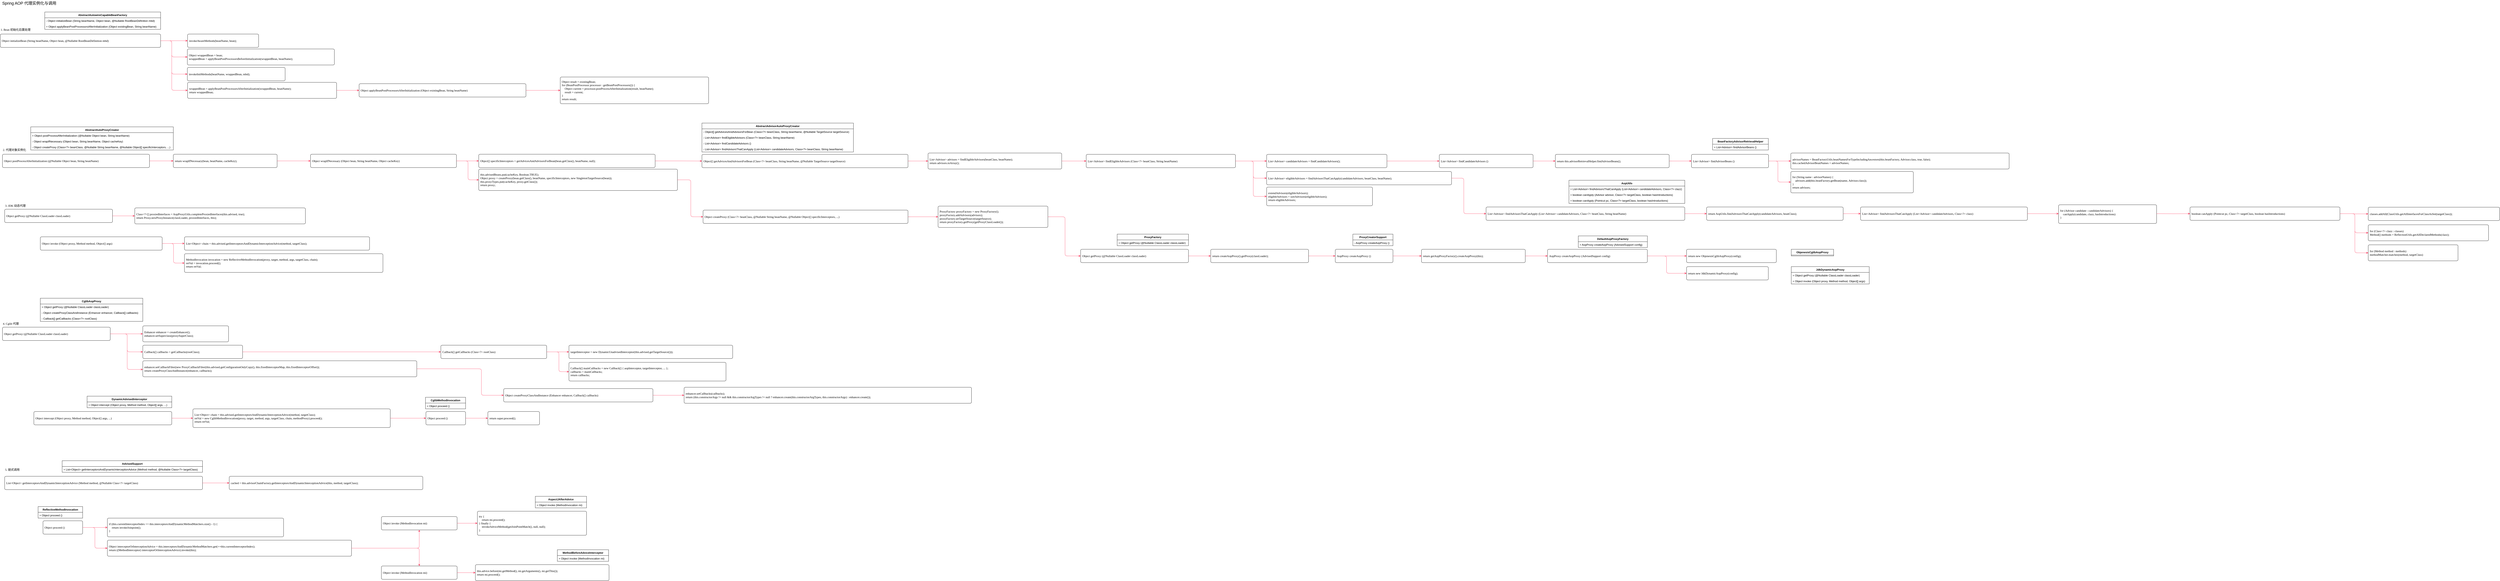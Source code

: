 <mxfile version="14.6.13" type="device"><diagram id="4R_2TqTnvbm_St2EFRoX" name="Page-1"><mxGraphModel dx="2031" dy="1176" grid="1" gridSize="10" guides="1" tooltips="1" connect="1" arrows="1" fold="1" page="1" pageScale="1" pageWidth="827" pageHeight="1169" math="0" shadow="0"><root><mxCell id="0"/><mxCell id="1" parent="0"/><mxCell id="KwzQP_N_vJXcT3ac31cM-1" value="AbstractAutowireCapableBeanFactory" style="swimlane;fontStyle=1;childLayout=stackLayout;horizontal=1;startSize=26;horizontalStack=0;resizeParent=1;resizeParentMax=0;resizeLast=0;collapsible=1;marginBottom=0;" parent="1" vertex="1"><mxGeometry x="260" y="94" width="520" height="78" as="geometry"/></mxCell><mxCell id="KwzQP_N_vJXcT3ac31cM-2" value="- Object initializeBean (String beanName, Object bean, @Nullable RootBeanDefinition mbd)" style="text;strokeColor=none;fillColor=none;align=left;verticalAlign=top;spacingLeft=4;spacingRight=4;overflow=hidden;rotatable=0;points=[[0,0.5],[1,0.5]];portConstraint=eastwest;" parent="KwzQP_N_vJXcT3ac31cM-1" vertex="1"><mxGeometry y="26" width="520" height="26" as="geometry"/></mxCell><mxCell id="KwzQP_N_vJXcT3ac31cM-3" value="+ Object applyBeanPostProcessorsAfterInitialization (Object existingBean, String beanName)" style="text;strokeColor=none;fillColor=none;align=left;verticalAlign=top;spacingLeft=4;spacingRight=4;overflow=hidden;rotatable=0;points=[[0,0.5],[1,0.5]];portConstraint=eastwest;" parent="KwzQP_N_vJXcT3ac31cM-1" vertex="1"><mxGeometry y="52" width="520" height="26" as="geometry"/></mxCell><mxCell id="KwzQP_N_vJXcT3ac31cM-4" value="AbstractAutoProxyCreator" style="swimlane;fontStyle=1;childLayout=stackLayout;horizontal=1;startSize=26;horizontalStack=0;resizeParent=1;resizeParentMax=0;resizeLast=0;collapsible=1;marginBottom=0;" parent="1" vertex="1"><mxGeometry x="197" y="610" width="640" height="104" as="geometry"/></mxCell><mxCell id="KwzQP_N_vJXcT3ac31cM-5" value="+ Object postProcessAfterInitialization (@Nullable Object bean, String beanName)" style="text;strokeColor=none;fillColor=none;align=left;verticalAlign=top;spacingLeft=4;spacingRight=4;overflow=hidden;rotatable=0;points=[[0,0.5],[1,0.5]];portConstraint=eastwest;" parent="KwzQP_N_vJXcT3ac31cM-4" vertex="1"><mxGeometry y="26" width="640" height="26" as="geometry"/></mxCell><mxCell id="KwzQP_N_vJXcT3ac31cM-6" value="- Object wrapIfNecessary (Object bean, String beanName, Object cacheKey)" style="text;strokeColor=none;fillColor=none;align=left;verticalAlign=top;spacingLeft=4;spacingRight=4;overflow=hidden;rotatable=0;points=[[0,0.5],[1,0.5]];portConstraint=eastwest;" parent="KwzQP_N_vJXcT3ac31cM-4" vertex="1"><mxGeometry y="52" width="640" height="26" as="geometry"/></mxCell><mxCell id="KwzQP_N_vJXcT3ac31cM-7" value="- Object createProxy (Class&lt;?&gt; beanClass, @Nullable String beanName, @Nullable Object[] specificInterceptors, ...)" style="text;strokeColor=none;fillColor=none;align=left;verticalAlign=top;spacingLeft=4;spacingRight=4;overflow=hidden;rotatable=0;points=[[0,0.5],[1,0.5]];portConstraint=eastwest;" parent="KwzQP_N_vJXcT3ac31cM-4" vertex="1"><mxGeometry y="78" width="640" height="26" as="geometry"/></mxCell><mxCell id="KwzQP_N_vJXcT3ac31cM-8" value="AbstractAdvisorAutoProxyCreator" style="swimlane;fontStyle=1;childLayout=stackLayout;horizontal=1;startSize=26;horizontalStack=0;resizeParent=1;resizeParentMax=0;resizeLast=0;collapsible=1;marginBottom=0;" parent="1" vertex="1"><mxGeometry x="3210" y="593" width="680" height="130" as="geometry"/></mxCell><mxCell id="KwzQP_N_vJXcT3ac31cM-9" value="- Object[] getAdvicesAndAdvisorsForBean (Class&lt;?&gt; beanClass, String beanName, @Nullable TargetSource targetSource)" style="text;strokeColor=none;fillColor=none;align=left;verticalAlign=top;spacingLeft=4;spacingRight=4;overflow=hidden;rotatable=0;points=[[0,0.5],[1,0.5]];portConstraint=eastwest;" parent="KwzQP_N_vJXcT3ac31cM-8" vertex="1"><mxGeometry y="26" width="680" height="26" as="geometry"/></mxCell><mxCell id="KwzQP_N_vJXcT3ac31cM-10" value="- List&lt;Advisor&gt; findEligibleAdvisors (Class&lt;?&gt; beanClass, String beanName)" style="text;strokeColor=none;fillColor=none;align=left;verticalAlign=top;spacingLeft=4;spacingRight=4;overflow=hidden;rotatable=0;points=[[0,0.5],[1,0.5]];portConstraint=eastwest;" parent="KwzQP_N_vJXcT3ac31cM-8" vertex="1"><mxGeometry y="52" width="680" height="26" as="geometry"/></mxCell><mxCell id="KwzQP_N_vJXcT3ac31cM-11" value="- List&lt;Advisor&gt; findCandidateAdvisors ()" style="text;strokeColor=none;fillColor=none;align=left;verticalAlign=top;spacingLeft=4;spacingRight=4;overflow=hidden;rotatable=0;points=[[0,0.5],[1,0.5]];portConstraint=eastwest;" parent="KwzQP_N_vJXcT3ac31cM-8" vertex="1"><mxGeometry y="78" width="680" height="26" as="geometry"/></mxCell><mxCell id="KwzQP_N_vJXcT3ac31cM-12" value="- List&lt;Advisor&gt; findAdvisorsThatCanApply (List&lt;Advisor&gt; candidateAdvisors, Class&lt;?&gt; beanClass, String beanName)" style="text;strokeColor=none;fillColor=none;align=left;verticalAlign=top;spacingLeft=4;spacingRight=4;overflow=hidden;rotatable=0;points=[[0,0.5],[1,0.5]];portConstraint=eastwest;" parent="KwzQP_N_vJXcT3ac31cM-8" vertex="1"><mxGeometry y="104" width="680" height="26" as="geometry"/></mxCell><mxCell id="KwzQP_N_vJXcT3ac31cM-13" value="BeanFactoryAdvisorRetrievalHelper" style="swimlane;fontStyle=1;childLayout=stackLayout;horizontal=1;startSize=26;horizontalStack=0;resizeParent=1;resizeParentMax=0;resizeLast=0;collapsible=1;marginBottom=0;" parent="1" vertex="1"><mxGeometry x="7747" y="662" width="250" height="52" as="geometry"/></mxCell><mxCell id="KwzQP_N_vJXcT3ac31cM-14" value="+ List&lt;Advisor&gt; findAdvisorBeans ()" style="text;strokeColor=none;fillColor=none;align=left;verticalAlign=top;spacingLeft=4;spacingRight=4;overflow=hidden;rotatable=0;points=[[0,0.5],[1,0.5]];portConstraint=eastwest;" parent="KwzQP_N_vJXcT3ac31cM-13" vertex="1"><mxGeometry y="26" width="250" height="26" as="geometry"/></mxCell><mxCell id="KwzQP_N_vJXcT3ac31cM-15" value="AopUtils" style="swimlane;fontStyle=1;childLayout=stackLayout;horizontal=1;startSize=26;horizontalStack=0;resizeParent=1;resizeParentMax=0;resizeLast=0;collapsible=1;marginBottom=0;" parent="1" vertex="1"><mxGeometry x="7102" y="850" width="520" height="104" as="geometry"/></mxCell><mxCell id="KwzQP_N_vJXcT3ac31cM-16" value="+ List&lt;Advisor&gt; findAdvisorsThatCanApply (List&lt;Advisor&gt; candidateAdvisors, Class&lt;?&gt; clazz)" style="text;strokeColor=none;fillColor=none;align=left;verticalAlign=top;spacingLeft=4;spacingRight=4;overflow=hidden;rotatable=0;points=[[0,0.5],[1,0.5]];portConstraint=eastwest;" parent="KwzQP_N_vJXcT3ac31cM-15" vertex="1"><mxGeometry y="26" width="520" height="26" as="geometry"/></mxCell><mxCell id="KwzQP_N_vJXcT3ac31cM-17" value="+ boolean canApply (Advisor advisor, Class&lt;?&gt; targetClass, boolean hasIntroductions)" style="text;strokeColor=none;fillColor=none;align=left;verticalAlign=top;spacingLeft=4;spacingRight=4;overflow=hidden;rotatable=0;points=[[0,0.5],[1,0.5]];portConstraint=eastwest;" parent="KwzQP_N_vJXcT3ac31cM-15" vertex="1"><mxGeometry y="52" width="520" height="26" as="geometry"/></mxCell><mxCell id="KwzQP_N_vJXcT3ac31cM-18" value="+ boolean canApply (Pointcut pc, Class&lt;?&gt; targetClass, boolean hasIntroductions)" style="text;strokeColor=none;fillColor=none;align=left;verticalAlign=top;spacingLeft=4;spacingRight=4;overflow=hidden;rotatable=0;points=[[0,0.5],[1,0.5]];portConstraint=eastwest;" parent="KwzQP_N_vJXcT3ac31cM-15" vertex="1"><mxGeometry y="78" width="520" height="26" as="geometry"/></mxCell><mxCell id="KwzQP_N_vJXcT3ac31cM-19" value="ProxyFactory" style="swimlane;fontStyle=1;childLayout=stackLayout;horizontal=1;startSize=26;horizontalStack=0;resizeParent=1;resizeParentMax=0;resizeLast=0;collapsible=1;marginBottom=0;" parent="1" vertex="1"><mxGeometry x="5074" y="1092" width="320" height="52" as="geometry"/></mxCell><mxCell id="KwzQP_N_vJXcT3ac31cM-20" value="+ Object getProxy (@Nullable ClassLoader classLoader)" style="text;strokeColor=none;fillColor=none;align=left;verticalAlign=top;spacingLeft=4;spacingRight=4;overflow=hidden;rotatable=0;points=[[0,0.5],[1,0.5]];portConstraint=eastwest;" parent="KwzQP_N_vJXcT3ac31cM-19" vertex="1"><mxGeometry y="26" width="320" height="26" as="geometry"/></mxCell><mxCell id="KwzQP_N_vJXcT3ac31cM-21" value="ProxyCreatorSupport" style="swimlane;fontStyle=1;childLayout=stackLayout;horizontal=1;startSize=26;horizontalStack=0;resizeParent=1;resizeParentMax=0;resizeLast=0;collapsible=1;marginBottom=0;" parent="1" vertex="1"><mxGeometry x="6132" y="1092" width="180" height="52" as="geometry"/></mxCell><mxCell id="KwzQP_N_vJXcT3ac31cM-22" value="- AopProxy createAopProxy ()" style="text;strokeColor=none;fillColor=none;align=left;verticalAlign=top;spacingLeft=4;spacingRight=4;overflow=hidden;rotatable=0;points=[[0,0.5],[1,0.5]];portConstraint=eastwest;" parent="KwzQP_N_vJXcT3ac31cM-21" vertex="1"><mxGeometry y="26" width="180" height="26" as="geometry"/></mxCell><mxCell id="KwzQP_N_vJXcT3ac31cM-23" value="DefaultAopProxyFactory" style="swimlane;fontStyle=1;childLayout=stackLayout;horizontal=1;startSize=26;horizontalStack=0;resizeParent=1;resizeParentMax=0;resizeLast=0;collapsible=1;marginBottom=0;" parent="1" vertex="1"><mxGeometry x="7144" y="1100" width="310" height="52" as="geometry"/></mxCell><mxCell id="KwzQP_N_vJXcT3ac31cM-24" value="+ AopProxy createAopProxy (AdvisedSupport config)" style="text;strokeColor=none;fillColor=none;align=left;verticalAlign=top;spacingLeft=4;spacingRight=4;overflow=hidden;rotatable=0;points=[[0,0.5],[1,0.5]];portConstraint=eastwest;" parent="KwzQP_N_vJXcT3ac31cM-23" vertex="1"><mxGeometry y="26" width="310" height="26" as="geometry"/></mxCell><mxCell id="KwzQP_N_vJXcT3ac31cM-25" value="JdkDynamicAopProxy" style="swimlane;fontStyle=1;childLayout=stackLayout;horizontal=1;startSize=26;horizontalStack=0;resizeParent=1;resizeParentMax=0;resizeLast=0;collapsible=1;marginBottom=0;" parent="1" vertex="1"><mxGeometry x="8100" y="1238" width="350" height="78" as="geometry"/></mxCell><mxCell id="KwzQP_N_vJXcT3ac31cM-26" value="+ Object getProxy (@Nullable ClassLoader classLoader)" style="text;strokeColor=none;fillColor=none;align=left;verticalAlign=top;spacingLeft=4;spacingRight=4;overflow=hidden;rotatable=0;points=[[0,0.5],[1,0.5]];portConstraint=eastwest;" parent="KwzQP_N_vJXcT3ac31cM-25" vertex="1"><mxGeometry y="26" width="350" height="26" as="geometry"/></mxCell><mxCell id="KwzQP_N_vJXcT3ac31cM-27" value="+ Object invoke (Object proxy, Method method, Object[] args)" style="text;strokeColor=none;fillColor=none;align=left;verticalAlign=top;spacingLeft=4;spacingRight=4;overflow=hidden;rotatable=0;points=[[0,0.5],[1,0.5]];portConstraint=eastwest;" parent="KwzQP_N_vJXcT3ac31cM-25" vertex="1"><mxGeometry y="52" width="350" height="26" as="geometry"/></mxCell><mxCell id="KwzQP_N_vJXcT3ac31cM-28" value="ObjenesisCglibAopProxy" style="swimlane;fontStyle=1;childLayout=stackLayout;horizontal=1;startSize=26;horizontalStack=0;resizeParent=1;resizeParentMax=0;resizeLast=0;collapsible=1;marginBottom=0;" parent="1" vertex="1"><mxGeometry x="8100" y="1160" width="190" height="30" as="geometry"/></mxCell><mxCell id="KwzQP_N_vJXcT3ac31cM-29" value="CglibAopProxy" style="swimlane;fontStyle=1;childLayout=stackLayout;horizontal=1;startSize=26;horizontalStack=0;resizeParent=1;resizeParentMax=0;resizeLast=0;collapsible=1;marginBottom=0;" parent="1" vertex="1"><mxGeometry x="240" y="1380" width="460" height="104" as="geometry"/></mxCell><mxCell id="KwzQP_N_vJXcT3ac31cM-30" value="+ Object getProxy (@Nullable ClassLoader classLoader)" style="text;strokeColor=none;fillColor=none;align=left;verticalAlign=top;spacingLeft=4;spacingRight=4;overflow=hidden;rotatable=0;points=[[0,0.5],[1,0.5]];portConstraint=eastwest;" parent="KwzQP_N_vJXcT3ac31cM-29" vertex="1"><mxGeometry y="26" width="460" height="26" as="geometry"/></mxCell><mxCell id="KwzQP_N_vJXcT3ac31cM-31" value="- Object createProxyClassAndInstance (Enhancer enhancer, Callback[] callbacks)" style="text;strokeColor=none;fillColor=none;align=left;verticalAlign=top;spacingLeft=4;spacingRight=4;overflow=hidden;rotatable=0;points=[[0,0.5],[1,0.5]];portConstraint=eastwest;" parent="KwzQP_N_vJXcT3ac31cM-29" vertex="1"><mxGeometry y="52" width="460" height="26" as="geometry"/></mxCell><mxCell id="KwzQP_N_vJXcT3ac31cM-32" value="- Callback[] getCallbacks (Class&lt;?&gt; rootClass)" style="text;strokeColor=none;fillColor=none;align=left;verticalAlign=top;spacingLeft=4;spacingRight=4;overflow=hidden;rotatable=0;points=[[0,0.5],[1,0.5]];portConstraint=eastwest;" parent="KwzQP_N_vJXcT3ac31cM-29" vertex="1"><mxGeometry y="78" width="460" height="26" as="geometry"/></mxCell><mxCell id="KwzQP_N_vJXcT3ac31cM-33" value="DynamicAdvisedInterceptor" style="swimlane;fontStyle=1;childLayout=stackLayout;horizontal=1;startSize=26;horizontalStack=0;resizeParent=1;resizeParentMax=0;resizeLast=0;collapsible=1;marginBottom=0;" parent="1" vertex="1"><mxGeometry x="450" y="1820" width="380" height="52" as="geometry"/></mxCell><mxCell id="KwzQP_N_vJXcT3ac31cM-34" value="+ Object intercept (Object proxy, Method method, Object[] args, ...)" style="text;strokeColor=none;fillColor=none;align=left;verticalAlign=top;spacingLeft=4;spacingRight=4;overflow=hidden;rotatable=0;points=[[0,0.5],[1,0.5]];portConstraint=eastwest;" parent="KwzQP_N_vJXcT3ac31cM-33" vertex="1"><mxGeometry y="26" width="380" height="26" as="geometry"/></mxCell><mxCell id="KwzQP_N_vJXcT3ac31cM-35" value="CglibMethodInvocation" style="swimlane;fontStyle=1;childLayout=stackLayout;horizontal=1;startSize=26;horizontalStack=0;resizeParent=1;resizeParentMax=0;resizeLast=0;collapsible=1;marginBottom=0;" parent="1" vertex="1"><mxGeometry x="1969" y="1825" width="180" height="52" as="geometry"/></mxCell><mxCell id="KwzQP_N_vJXcT3ac31cM-36" value="+ Object proceed ()" style="text;strokeColor=none;fillColor=none;align=left;verticalAlign=top;spacingLeft=4;spacingRight=4;overflow=hidden;rotatable=0;points=[[0,0.5],[1,0.5]];portConstraint=eastwest;" parent="KwzQP_N_vJXcT3ac31cM-35" vertex="1"><mxGeometry y="26" width="180" height="26" as="geometry"/></mxCell><mxCell id="KwzQP_N_vJXcT3ac31cM-37" value="AdvisedSupport" style="swimlane;fontStyle=1;childLayout=stackLayout;horizontal=1;startSize=26;horizontalStack=0;resizeParent=1;resizeParentMax=0;resizeLast=0;collapsible=1;marginBottom=0;" parent="1" vertex="1"><mxGeometry x="338" y="2110" width="630" height="52" as="geometry"/></mxCell><mxCell id="KwzQP_N_vJXcT3ac31cM-38" value="+ List&lt;Object&gt; getInterceptorsAndDynamicInterceptionAdvice (Method method, @Nullable Class&lt;?&gt; targetClass)" style="text;strokeColor=none;fillColor=none;align=left;verticalAlign=top;spacingLeft=4;spacingRight=4;overflow=hidden;rotatable=0;points=[[0,0.5],[1,0.5]];portConstraint=eastwest;" parent="KwzQP_N_vJXcT3ac31cM-37" vertex="1"><mxGeometry y="26" width="630" height="26" as="geometry"/></mxCell><mxCell id="KwzQP_N_vJXcT3ac31cM-39" value="ReflectiveMethodInvocation" style="swimlane;fontStyle=1;childLayout=stackLayout;horizontal=1;startSize=26;horizontalStack=0;resizeParent=1;resizeParentMax=0;resizeLast=0;collapsible=1;marginBottom=0;" parent="1" vertex="1"><mxGeometry x="230" y="2316" width="200" height="52" as="geometry"/></mxCell><mxCell id="KwzQP_N_vJXcT3ac31cM-40" value="+ Object proceed ()" style="text;strokeColor=none;fillColor=none;align=left;verticalAlign=top;spacingLeft=4;spacingRight=4;overflow=hidden;rotatable=0;points=[[0,0.5],[1,0.5]];portConstraint=eastwest;" parent="KwzQP_N_vJXcT3ac31cM-39" vertex="1"><mxGeometry y="26" width="200" height="26" as="geometry"/></mxCell><mxCell id="KwzQP_N_vJXcT3ac31cM-41" value="AspectJAfterAdvice" style="swimlane;fontStyle=1;childLayout=stackLayout;horizontal=1;startSize=26;horizontalStack=0;resizeParent=1;resizeParentMax=0;resizeLast=0;collapsible=1;marginBottom=0;" parent="1" vertex="1"><mxGeometry x="2462" y="2270" width="230" height="52" as="geometry"/></mxCell><mxCell id="KwzQP_N_vJXcT3ac31cM-42" value="+ Object invoke (MethodInvocation mi)" style="text;strokeColor=none;fillColor=none;align=left;verticalAlign=top;spacingLeft=4;spacingRight=4;overflow=hidden;rotatable=0;points=[[0,0.5],[1,0.5]];portConstraint=eastwest;" parent="KwzQP_N_vJXcT3ac31cM-41" vertex="1"><mxGeometry y="26" width="230" height="26" as="geometry"/></mxCell><mxCell id="KwzQP_N_vJXcT3ac31cM-43" value="MethodBeforeAdviceInterceptor" style="swimlane;fontStyle=1;childLayout=stackLayout;horizontal=1;startSize=26;horizontalStack=0;resizeParent=1;resizeParentMax=0;resizeLast=0;collapsible=1;marginBottom=0;" parent="1" vertex="1"><mxGeometry x="2561" y="2510" width="230" height="52" as="geometry"/></mxCell><mxCell id="KwzQP_N_vJXcT3ac31cM-44" value="+ Object invoke (MethodInvocation mi)" style="text;strokeColor=none;fillColor=none;align=left;verticalAlign=top;spacingLeft=4;spacingRight=4;overflow=hidden;rotatable=0;points=[[0,0.5],[1,0.5]];portConstraint=eastwest;" parent="KwzQP_N_vJXcT3ac31cM-43" vertex="1"><mxGeometry y="26" width="230" height="26" as="geometry"/></mxCell><mxCell id="KwzQP_N_vJXcT3ac31cM-45" value="1. Bean 初始化后置处理" style="text;html=1;align=left;verticalAlign=middle;resizable=0;points=[];autosize=1;fontSize=13;fontFamily=source code pro;" parent="1" vertex="1"><mxGeometry x="60" y="163" width="170" height="20" as="geometry"/></mxCell><mxCell id="KwzQP_N_vJXcT3ac31cM-46" value="Object initializeBean (String beanName, Object bean, @Nullable RootBeanDefinition mbd)" style="rounded=1;whiteSpace=wrap;html=1;fontFamily=source code pro;fontSize=13;align=left;spacingLeft=5;arcSize=12;absoluteArcSize=1;" parent="1" vertex="1"><mxGeometry x="60" y="193" width="720" height="60" as="geometry"/></mxCell><mxCell id="KwzQP_N_vJXcT3ac31cM-47" value="invokeAwareMethods(beanName, bean);" style="rounded=1;whiteSpace=wrap;html=1;fontFamily=source code pro;fontSize=13;align=left;spacingLeft=5;arcSize=12;absoluteArcSize=1;" parent="1" vertex="1"><mxGeometry x="901" y="193" width="319" height="60" as="geometry"/></mxCell><mxCell id="KwzQP_N_vJXcT3ac31cM-48" value="Object wrappedBean = bean;&#10;wrappedBean = applyBeanPostProcessorsBeforeInitialization(wrappedBean, beanName);" style="rounded=1;whiteSpace=wrap;html=1;fontFamily=source code pro;fontSize=13;align=left;spacingLeft=5;arcSize=12;absoluteArcSize=1;" parent="1" vertex="1"><mxGeometry x="900" y="260" width="660" height="72" as="geometry"/></mxCell><mxCell id="KwzQP_N_vJXcT3ac31cM-49" value="invokeInitMethods(beanName, wrappedBean, mbd);" style="rounded=1;whiteSpace=wrap;html=1;fontFamily=source code pro;fontSize=13;align=left;spacingLeft=5;arcSize=12;absoluteArcSize=1;" parent="1" vertex="1"><mxGeometry x="900" y="343" width="439" height="60" as="geometry"/></mxCell><mxCell id="KwzQP_N_vJXcT3ac31cM-50" value="wrappedBean = applyBeanPostProcessorsAfterInitialization(wrappedBean, beanName);&#10;return wrappedBean;" style="rounded=1;whiteSpace=wrap;html=1;fontFamily=source code pro;fontSize=13;align=left;spacingLeft=5;arcSize=12;absoluteArcSize=1;" parent="1" vertex="1"><mxGeometry x="901" y="410" width="669" height="72" as="geometry"/></mxCell><mxCell id="KwzQP_N_vJXcT3ac31cM-51" value="Object applyBeanPostProcessorsAfterInitialization (Object existingBean, String beanName)" style="rounded=1;whiteSpace=wrap;html=1;fontFamily=source code pro;fontSize=13;align=left;spacingLeft=5;arcSize=12;absoluteArcSize=1;" parent="1" vertex="1"><mxGeometry x="1671" y="416" width="749" height="60" as="geometry"/></mxCell><mxCell id="KwzQP_N_vJXcT3ac31cM-52" value="Object result = existingBean;&#10;for (BeanPostProcessor processor : getBeanPostProcessors()) {&#10;&amp;nbsp; &amp;nbsp; Object current = processor.postProcessAfterInitialization(result, beanName);&#10;&amp;nbsp; &amp;nbsp; result = current;&#10;}&#10;return result;" style="rounded=1;whiteSpace=wrap;html=1;fontFamily=source code pro;fontSize=13;align=left;spacingLeft=5;arcSize=12;absoluteArcSize=1;" parent="1" vertex="1"><mxGeometry x="2574" y="386" width="666" height="120" as="geometry"/></mxCell><mxCell id="KwzQP_N_vJXcT3ac31cM-53" value="" style="edgeStyle=orthogonalEdgeStyle;rounded=1;orthogonalLoop=1;jettySize=auto;html=1;strokeColor=#FE4365;fontFamily=source code pro;fontSize=13;exitX=1;exitY=0.5;exitDx=0;exitDy=0;" parent="1" source="KwzQP_N_vJXcT3ac31cM-46" target="KwzQP_N_vJXcT3ac31cM-47" edge="1"><mxGeometry x="60" y="163" as="geometry"/></mxCell><mxCell id="KwzQP_N_vJXcT3ac31cM-54" value="" style="edgeStyle=orthogonalEdgeStyle;rounded=1;orthogonalLoop=1;jettySize=auto;html=1;strokeColor=#FE4365;fontFamily=source code pro;fontSize=13;exitX=1;exitY=0.5;exitDx=0;exitDy=0;" parent="1" source="KwzQP_N_vJXcT3ac31cM-46" target="KwzQP_N_vJXcT3ac31cM-48" edge="1"><mxGeometry x="60" y="163" as="geometry"><Array as="points"><mxPoint x="830" y="223"/><mxPoint x="830" y="296"/></Array></mxGeometry></mxCell><mxCell id="KwzQP_N_vJXcT3ac31cM-55" value="" style="edgeStyle=orthogonalEdgeStyle;rounded=1;orthogonalLoop=1;jettySize=auto;html=1;strokeColor=#FE4365;fontFamily=source code pro;fontSize=13;exitX=1;exitY=0.5;exitDx=0;exitDy=0;" parent="1" source="KwzQP_N_vJXcT3ac31cM-46" target="KwzQP_N_vJXcT3ac31cM-49" edge="1"><mxGeometry x="60" y="163" as="geometry"><Array as="points"><mxPoint x="830" y="223"/><mxPoint x="830" y="373"/></Array></mxGeometry></mxCell><mxCell id="KwzQP_N_vJXcT3ac31cM-56" value="" style="edgeStyle=orthogonalEdgeStyle;rounded=1;orthogonalLoop=1;jettySize=auto;html=1;strokeColor=#FE4365;fontFamily=source code pro;fontSize=13;exitX=1;exitY=0.5;exitDx=0;exitDy=0;" parent="1" source="KwzQP_N_vJXcT3ac31cM-46" target="KwzQP_N_vJXcT3ac31cM-50" edge="1"><mxGeometry x="60" y="163" as="geometry"><Array as="points"><mxPoint x="830" y="223"/><mxPoint x="830" y="446"/></Array></mxGeometry></mxCell><mxCell id="KwzQP_N_vJXcT3ac31cM-57" value="" style="edgeStyle=orthogonalEdgeStyle;rounded=1;orthogonalLoop=1;jettySize=auto;html=1;strokeColor=#FE4365;fontFamily=source code pro;fontSize=13;exitX=1;exitY=0.5;exitDx=0;exitDy=0;" parent="1" source="KwzQP_N_vJXcT3ac31cM-50" target="KwzQP_N_vJXcT3ac31cM-51" edge="1"><mxGeometry x="60" y="163" as="geometry"/></mxCell><mxCell id="KwzQP_N_vJXcT3ac31cM-58" value="" style="edgeStyle=orthogonalEdgeStyle;rounded=1;orthogonalLoop=1;jettySize=auto;html=1;strokeColor=#FE4365;fontFamily=source code pro;fontSize=13;exitX=1;exitY=0.5;exitDx=0;exitDy=0;" parent="1" source="KwzQP_N_vJXcT3ac31cM-51" target="KwzQP_N_vJXcT3ac31cM-52" edge="1"><mxGeometry x="-1906" y="56" as="geometry"/></mxCell><mxCell id="KwzQP_N_vJXcT3ac31cM-59" value="2. 代理对象实例化" style="text;html=1;align=left;verticalAlign=middle;resizable=0;points=[];autosize=1;fontSize=13;fontFamily=source code pro;" parent="1" vertex="1"><mxGeometry x="70" y="703" width="130" height="20" as="geometry"/></mxCell><mxCell id="KwzQP_N_vJXcT3ac31cM-60" value="Object postProcessAfterInitialization (@Nullable Object bean, String beanName)" style="rounded=1;whiteSpace=wrap;html=1;fontFamily=source code pro;fontSize=13;align=left;spacingLeft=5;arcSize=12;absoluteArcSize=1;" parent="1" vertex="1"><mxGeometry x="70" y="733" width="660" height="60" as="geometry"/></mxCell><mxCell id="KwzQP_N_vJXcT3ac31cM-61" value="return wrapIfNecessary(bean, beanName, cacheKey);" style="rounded=1;whiteSpace=wrap;html=1;fontFamily=source code pro;fontSize=13;align=left;spacingLeft=5;arcSize=12;absoluteArcSize=1;" parent="1" vertex="1"><mxGeometry x="837" y="733" width="466" height="60" as="geometry"/></mxCell><mxCell id="KwzQP_N_vJXcT3ac31cM-62" value="Object wrapIfNecessary (Object bean, String beanName, Object cacheKey)" style="rounded=1;whiteSpace=wrap;html=1;fontFamily=source code pro;fontSize=13;align=left;spacingLeft=5;arcSize=12;absoluteArcSize=1;" parent="1" vertex="1"><mxGeometry x="1453" y="733" width="655" height="60" as="geometry"/></mxCell><mxCell id="KwzQP_N_vJXcT3ac31cM-63" value="Object[] specificInterceptors = getAdvicesAndAdvisorsForBean(bean.getClass(), beanName, null);" style="rounded=1;whiteSpace=wrap;html=1;fontFamily=source code pro;fontSize=13;align=left;spacingLeft=5;arcSize=12;absoluteArcSize=1;" parent="1" vertex="1"><mxGeometry x="2208" y="733" width="792" height="60" as="geometry"/></mxCell><mxCell id="KwzQP_N_vJXcT3ac31cM-64" value="this.advisedBeans.put(cacheKey, Boolean.TRUE);&#10;Object proxy = createProxy(bean.getClass(), beanName, specificInterceptors, new SingletonTargetSource(bean));&#10;this.proxyTypes.put(cacheKey, proxy.getClass());&#10;return proxy;" style="rounded=1;whiteSpace=wrap;html=1;fontFamily=source code pro;fontSize=13;align=left;spacingLeft=5;arcSize=12;absoluteArcSize=1;" parent="1" vertex="1"><mxGeometry x="2208" y="800" width="892" height="96" as="geometry"/></mxCell><mxCell id="KwzQP_N_vJXcT3ac31cM-65" value="Object[] getAdvicesAndAdvisorsForBean (Class&amp;lt;?&amp;gt; beanClass, String beanName, @Nullable TargetSource targetSource)" style="rounded=1;whiteSpace=wrap;html=1;fontFamily=source code pro;fontSize=13;align=left;spacingLeft=5;arcSize=12;absoluteArcSize=1;" parent="1" vertex="1"><mxGeometry x="3210" y="733.5" width="925" height="60" as="geometry"/></mxCell><mxCell id="KwzQP_N_vJXcT3ac31cM-66" value="List&amp;lt;Advisor&amp;gt; advisors = findEligibleAdvisors(beanClass, beanName);&#10;return advisors.toArray();" style="rounded=1;whiteSpace=wrap;html=1;fontFamily=source code pro;fontSize=13;align=left;spacingLeft=5;arcSize=12;absoluteArcSize=1;" parent="1" vertex="1"><mxGeometry x="4225" y="727.5" width="600" height="72" as="geometry"/></mxCell><mxCell id="KwzQP_N_vJXcT3ac31cM-67" value="List&amp;lt;Advisor&amp;gt; findEligibleAdvisors (Class&amp;lt;?&amp;gt; beanClass, String beanName)" style="rounded=1;whiteSpace=wrap;html=1;fontFamily=source code pro;fontSize=13;align=left;spacingLeft=5;arcSize=12;absoluteArcSize=1;" parent="1" vertex="1"><mxGeometry x="4935" y="733.5" width="670" height="60" as="geometry"/></mxCell><mxCell id="KwzQP_N_vJXcT3ac31cM-68" value="List&amp;lt;Advisor&amp;gt; candidateAdvisors = findCandidateAdvisors();" style="rounded=1;whiteSpace=wrap;html=1;fontFamily=source code pro;fontSize=13;align=left;spacingLeft=5;arcSize=12;absoluteArcSize=1;" parent="1" vertex="1"><mxGeometry x="5745" y="733.5" width="540" height="60" as="geometry"/></mxCell><mxCell id="KwzQP_N_vJXcT3ac31cM-69" value="List&amp;lt;Advisor&amp;gt; eligibleAdvisors = findAdvisorsThatCanApply(candidateAdvisors, beanClass, beanName);" style="rounded=1;whiteSpace=wrap;html=1;fontFamily=source code pro;fontSize=13;align=left;spacingLeft=5;arcSize=12;absoluteArcSize=1;" parent="1" vertex="1"><mxGeometry x="5745" y="810.5" width="830" height="60" as="geometry"/></mxCell><mxCell id="KwzQP_N_vJXcT3ac31cM-70" value="extendAdvisors(eligibleAdvisors);&#10;eligibleAdvisors = sortAdvisors(eligibleAdvisors);&#10;return eligibleAdvisors;" style="rounded=1;whiteSpace=wrap;html=1;fontFamily=source code pro;fontSize=13;align=left;spacingLeft=5;arcSize=12;absoluteArcSize=1;" parent="1" vertex="1"><mxGeometry x="5745" y="880.5" width="475" height="84" as="geometry"/></mxCell><mxCell id="KwzQP_N_vJXcT3ac31cM-71" value="List&amp;lt;Advisor&amp;gt; findCandidateAdvisors ()" style="rounded=1;whiteSpace=wrap;html=1;fontFamily=source code pro;fontSize=13;align=left;spacingLeft=5;arcSize=12;absoluteArcSize=1;" parent="1" vertex="1"><mxGeometry x="6520" y="733.5" width="421" height="60" as="geometry"/></mxCell><mxCell id="KwzQP_N_vJXcT3ac31cM-72" value="return this.advisorRetrievalHelper.findAdvisorBeans();" style="rounded=1;whiteSpace=wrap;html=1;fontFamily=source code pro;fontSize=13;align=left;spacingLeft=5;arcSize=12;absoluteArcSize=1;" parent="1" vertex="1"><mxGeometry x="7041" y="733.5" width="511" height="60" as="geometry"/></mxCell><mxCell id="KwzQP_N_vJXcT3ac31cM-73" value="List&amp;lt;Advisor&amp;gt; findAdvisorBeans ()" style="rounded=1;whiteSpace=wrap;html=1;fontFamily=source code pro;fontSize=13;align=left;spacingLeft=5;arcSize=12;absoluteArcSize=1;" parent="1" vertex="1"><mxGeometry x="7652" y="733.5" width="346" height="60" as="geometry"/></mxCell><mxCell id="KwzQP_N_vJXcT3ac31cM-74" value="advisorNames = BeanFactoryUtils.beanNamesForTypeIncludingAncestors(this.beanFactory, Advisor.class, true, false);&#10;this.cachedAdvisorBeanNames = advisorNames;" style="rounded=1;whiteSpace=wrap;html=1;fontFamily=source code pro;fontSize=13;align=left;spacingLeft=5;arcSize=12;absoluteArcSize=1;" parent="1" vertex="1"><mxGeometry x="8098" y="727.5" width="980" height="72" as="geometry"/></mxCell><mxCell id="KwzQP_N_vJXcT3ac31cM-75" value="for (String name : advisorNames) {&#10;&amp;nbsp; &amp;nbsp; advisors.add(this.beanFactory.getBean(name, Advisor.class));&#10;}&#10;return advisors;" style="rounded=1;whiteSpace=wrap;html=1;fontFamily=source code pro;fontSize=13;align=left;spacingLeft=5;arcSize=12;absoluteArcSize=1;" parent="1" vertex="1"><mxGeometry x="8098" y="810.5" width="550" height="96" as="geometry"/></mxCell><mxCell id="KwzQP_N_vJXcT3ac31cM-76" value="List&amp;lt;Advisor&amp;gt; findAdvisorsThatCanApply (List&amp;lt;Advisor&amp;gt; candidateAdvisors, Class&amp;lt;?&amp;gt; beanClass, String beanName)" style="rounded=1;whiteSpace=wrap;html=1;fontFamily=source code pro;fontSize=13;align=left;spacingLeft=5;arcSize=12;absoluteArcSize=1;" parent="1" vertex="1"><mxGeometry x="6730" y="970" width="892" height="60" as="geometry"/></mxCell><mxCell id="KwzQP_N_vJXcT3ac31cM-77" value="return AopUtils.findAdvisorsThatCanApply(candidateAdvisors, beanClass);" style="rounded=1;whiteSpace=wrap;html=1;fontFamily=source code pro;fontSize=13;align=left;spacingLeft=5;arcSize=12;absoluteArcSize=1;" parent="1" vertex="1"><mxGeometry x="7720" y="970" width="613" height="60" as="geometry"/></mxCell><mxCell id="KwzQP_N_vJXcT3ac31cM-78" value="List&amp;lt;Advisor&amp;gt; findAdvisorsThatCanApply (List&amp;lt;Advisor&amp;gt; candidateAdvisors, Class&amp;lt;?&amp;gt; clazz)" style="rounded=1;whiteSpace=wrap;html=1;fontFamily=source code pro;fontSize=13;align=left;spacingLeft=5;arcSize=12;absoluteArcSize=1;" parent="1" vertex="1"><mxGeometry x="8411" y="970" width="749" height="60" as="geometry"/></mxCell><mxCell id="KwzQP_N_vJXcT3ac31cM-79" value="for (Advisor candidate : candidateAdvisors) {&#10;&amp;nbsp; &amp;nbsp; canApply(candidate, clazz, hasIntroductions)&#10;}" style="rounded=1;whiteSpace=wrap;html=1;fontFamily=source code pro;fontSize=13;align=left;spacingLeft=5;arcSize=12;absoluteArcSize=1;" parent="1" vertex="1"><mxGeometry x="9300" y="960" width="440" height="84" as="geometry"/></mxCell><mxCell id="KwzQP_N_vJXcT3ac31cM-80" value="boolean canApply (Pointcut pc, Class&amp;lt;?&amp;gt; targetClass, boolean hasIntroductions)" style="rounded=1;whiteSpace=wrap;html=1;fontFamily=source code pro;fontSize=13;align=left;spacingLeft=5;arcSize=12;absoluteArcSize=1;" parent="1" vertex="1"><mxGeometry x="9890" y="970" width="673" height="60" as="geometry"/></mxCell><mxCell id="KwzQP_N_vJXcT3ac31cM-81" value="classes.addAll(ClassUtils.getAllInterfacesForClassAsSet(targetClass));" style="rounded=1;whiteSpace=wrap;html=1;fontFamily=source code pro;fontSize=13;align=left;spacingLeft=5;arcSize=12;absoluteArcSize=1;" parent="1" vertex="1"><mxGeometry x="10690" y="971" width="590" height="60" as="geometry"/></mxCell><mxCell id="KwzQP_N_vJXcT3ac31cM-82" value="for (Class&amp;lt;?&amp;gt; clazz : classes)&#10;Method[] methods = ReflectionUtils.getAllDeclaredMethods(clazz);" style="rounded=1;whiteSpace=wrap;html=1;fontFamily=source code pro;fontSize=13;align=left;spacingLeft=5;arcSize=12;absoluteArcSize=1;" parent="1" vertex="1"><mxGeometry x="10690" y="1050" width="540" height="72" as="geometry"/></mxCell><mxCell id="KwzQP_N_vJXcT3ac31cM-83" value="for (Method method : methods)&#10;methodMatcher.matches(method, targetClass)" style="rounded=1;whiteSpace=wrap;html=1;fontFamily=source code pro;fontSize=13;align=left;spacingLeft=5;arcSize=12;absoluteArcSize=1;" parent="1" vertex="1"><mxGeometry x="10690" y="1140" width="403" height="72" as="geometry"/></mxCell><mxCell id="KwzQP_N_vJXcT3ac31cM-84" value="Object createProxy (Class&amp;lt;?&amp;gt; beanClass, @Nullable String beanName, @Nullable Object[] specificInterceptors, ...)" style="rounded=1;whiteSpace=wrap;html=1;fontFamily=source code pro;fontSize=13;align=left;spacingLeft=5;arcSize=12;absoluteArcSize=1;" parent="1" vertex="1"><mxGeometry x="3215" y="984" width="920" height="60" as="geometry"/></mxCell><mxCell id="KwzQP_N_vJXcT3ac31cM-85" value="ProxyFactory proxyFactory = new ProxyFactory();&#10;proxyFactory.addAdvisors(advisors);&#10;proxyFactory.setTargetSource(targetSource);&#10;return proxyFactory.getProxy(getProxyClassLoader());" style="rounded=1;whiteSpace=wrap;html=1;fontFamily=source code pro;fontSize=13;align=left;spacingLeft=5;arcSize=12;absoluteArcSize=1;" parent="1" vertex="1"><mxGeometry x="4270" y="966" width="493" height="96" as="geometry"/></mxCell><mxCell id="KwzQP_N_vJXcT3ac31cM-86" value="Object getProxy (@Nullable ClassLoader classLoader)" style="rounded=1;whiteSpace=wrap;html=1;fontFamily=source code pro;fontSize=13;align=left;spacingLeft=5;arcSize=12;absoluteArcSize=1;" parent="1" vertex="1"><mxGeometry x="4910" y="1160" width="484" height="60" as="geometry"/></mxCell><mxCell id="KwzQP_N_vJXcT3ac31cM-87" value="return createAopProxy().getProxy(classLoader);" style="rounded=1;whiteSpace=wrap;html=1;fontFamily=source code pro;fontSize=13;align=left;spacingLeft=5;arcSize=12;absoluteArcSize=1;" parent="1" vertex="1"><mxGeometry x="5494" y="1160" width="439" height="60" as="geometry"/></mxCell><mxCell id="KwzQP_N_vJXcT3ac31cM-88" value="AopProxy createAopProxy ()" style="rounded=1;whiteSpace=wrap;html=1;fontFamily=source code pro;fontSize=13;align=left;spacingLeft=5;arcSize=12;absoluteArcSize=1;" parent="1" vertex="1"><mxGeometry x="6053" y="1160" width="259" height="60" as="geometry"/></mxCell><mxCell id="KwzQP_N_vJXcT3ac31cM-89" value="return getAopProxyFactory().createAopProxy(this);" style="rounded=1;whiteSpace=wrap;html=1;fontFamily=source code pro;fontSize=13;align=left;spacingLeft=5;arcSize=12;absoluteArcSize=1;" parent="1" vertex="1"><mxGeometry x="6440" y="1160" width="466" height="60" as="geometry"/></mxCell><mxCell id="KwzQP_N_vJXcT3ac31cM-90" value="AopProxy createAopProxy (AdvisedSupport config)" style="rounded=1;whiteSpace=wrap;html=1;fontFamily=source code pro;fontSize=13;align=left;spacingLeft=5;arcSize=12;absoluteArcSize=1;" parent="1" vertex="1"><mxGeometry x="7006" y="1160" width="448" height="60" as="geometry"/></mxCell><mxCell id="KwzQP_N_vJXcT3ac31cM-91" value="return new ObjenesisCglibAopProxy(config);" style="rounded=1;whiteSpace=wrap;html=1;fontFamily=source code pro;fontSize=13;align=left;spacingLeft=5;arcSize=12;absoluteArcSize=1;" parent="1" vertex="1"><mxGeometry x="7630" y="1160" width="403" height="60" as="geometry"/></mxCell><mxCell id="KwzQP_N_vJXcT3ac31cM-92" value="return new JdkDynamicAopProxy(config);" style="rounded=1;whiteSpace=wrap;html=1;fontFamily=source code pro;fontSize=13;align=left;spacingLeft=5;arcSize=12;absoluteArcSize=1;" parent="1" vertex="1"><mxGeometry x="7630" y="1238" width="367" height="60" as="geometry"/></mxCell><mxCell id="KwzQP_N_vJXcT3ac31cM-93" value="" style="edgeStyle=orthogonalEdgeStyle;rounded=1;orthogonalLoop=1;jettySize=auto;html=1;strokeColor=#FE4365;fontFamily=source code pro;fontSize=13;exitX=1;exitY=0.5;exitDx=0;exitDy=0;" parent="1" source="KwzQP_N_vJXcT3ac31cM-60" target="KwzQP_N_vJXcT3ac31cM-61" edge="1"><mxGeometry x="70" y="363" as="geometry"/></mxCell><mxCell id="KwzQP_N_vJXcT3ac31cM-94" value="" style="edgeStyle=orthogonalEdgeStyle;rounded=1;orthogonalLoop=1;jettySize=auto;html=1;strokeColor=#FE4365;fontFamily=source code pro;fontSize=13;exitX=1;exitY=0.5;exitDx=0;exitDy=0;" parent="1" source="KwzQP_N_vJXcT3ac31cM-61" target="KwzQP_N_vJXcT3ac31cM-62" edge="1"><mxGeometry x="60" y="193" as="geometry"/></mxCell><mxCell id="KwzQP_N_vJXcT3ac31cM-95" value="" style="edgeStyle=orthogonalEdgeStyle;rounded=1;orthogonalLoop=1;jettySize=auto;html=1;strokeColor=#FE4365;fontFamily=source code pro;fontSize=13;exitX=1;exitY=0.5;exitDx=0;exitDy=0;" parent="1" source="KwzQP_N_vJXcT3ac31cM-62" target="KwzQP_N_vJXcT3ac31cM-63" edge="1"><mxGeometry x="60" y="193" as="geometry"/></mxCell><mxCell id="KwzQP_N_vJXcT3ac31cM-96" value="" style="edgeStyle=orthogonalEdgeStyle;rounded=1;orthogonalLoop=1;jettySize=auto;html=1;strokeColor=#FE4365;fontFamily=source code pro;fontSize=13;exitX=1;exitY=0.5;exitDx=0;exitDy=0;" parent="1" source="KwzQP_N_vJXcT3ac31cM-62" target="KwzQP_N_vJXcT3ac31cM-64" edge="1"><mxGeometry x="60" y="193" as="geometry"><Array as="points"><mxPoint x="2160" y="763"/><mxPoint x="2160" y="848"/></Array></mxGeometry></mxCell><mxCell id="KwzQP_N_vJXcT3ac31cM-97" value="" style="edgeStyle=orthogonalEdgeStyle;rounded=1;orthogonalLoop=1;jettySize=auto;html=1;strokeColor=#FE4365;fontFamily=source code pro;fontSize=13;exitX=1;exitY=0.5;exitDx=0;exitDy=0;" parent="1" source="KwzQP_N_vJXcT3ac31cM-63" target="KwzQP_N_vJXcT3ac31cM-65" edge="1"><mxGeometry x="60" y="193" as="geometry"/></mxCell><mxCell id="KwzQP_N_vJXcT3ac31cM-98" value="" style="edgeStyle=orthogonalEdgeStyle;rounded=1;orthogonalLoop=1;jettySize=auto;html=1;strokeColor=#FE4365;fontFamily=source code pro;fontSize=13;exitX=1;exitY=0.5;exitDx=0;exitDy=0;" parent="1" source="KwzQP_N_vJXcT3ac31cM-65" target="KwzQP_N_vJXcT3ac31cM-66" edge="1"><mxGeometry x="-1015" y="13.5" as="geometry"/></mxCell><mxCell id="KwzQP_N_vJXcT3ac31cM-99" value="" style="edgeStyle=orthogonalEdgeStyle;rounded=1;orthogonalLoop=1;jettySize=auto;html=1;strokeColor=#FE4365;fontFamily=source code pro;fontSize=13;exitX=1;exitY=0.5;exitDx=0;exitDy=0;" parent="1" source="KwzQP_N_vJXcT3ac31cM-66" target="KwzQP_N_vJXcT3ac31cM-67" edge="1"><mxGeometry x="-1015" y="13.5" as="geometry"/></mxCell><mxCell id="KwzQP_N_vJXcT3ac31cM-100" value="" style="edgeStyle=orthogonalEdgeStyle;rounded=1;orthogonalLoop=1;jettySize=auto;html=1;strokeColor=#FE4365;fontFamily=source code pro;fontSize=13;exitX=1;exitY=0.5;exitDx=0;exitDy=0;" parent="1" source="KwzQP_N_vJXcT3ac31cM-67" target="KwzQP_N_vJXcT3ac31cM-68" edge="1"><mxGeometry x="-1015" y="13.5" as="geometry"/></mxCell><mxCell id="KwzQP_N_vJXcT3ac31cM-101" value="" style="edgeStyle=orthogonalEdgeStyle;rounded=1;orthogonalLoop=1;jettySize=auto;html=1;strokeColor=#FE4365;fontFamily=source code pro;fontSize=13;exitX=1;exitY=0.5;exitDx=0;exitDy=0;" parent="1" source="KwzQP_N_vJXcT3ac31cM-67" target="KwzQP_N_vJXcT3ac31cM-69" edge="1"><mxGeometry x="-1015" y="13.5" as="geometry"><Array as="points"><mxPoint x="5685" y="763.5"/><mxPoint x="5685" y="840.5"/></Array></mxGeometry></mxCell><mxCell id="KwzQP_N_vJXcT3ac31cM-102" value="" style="edgeStyle=orthogonalEdgeStyle;rounded=1;orthogonalLoop=1;jettySize=auto;html=1;strokeColor=#FE4365;fontFamily=source code pro;fontSize=13;exitX=1;exitY=0.5;exitDx=0;exitDy=0;" parent="1" source="KwzQP_N_vJXcT3ac31cM-67" target="KwzQP_N_vJXcT3ac31cM-70" edge="1"><mxGeometry x="-1015" y="13.5" as="geometry"><Array as="points"><mxPoint x="5685" y="763.5"/><mxPoint x="5685" y="922.5"/></Array></mxGeometry></mxCell><mxCell id="KwzQP_N_vJXcT3ac31cM-103" value="" style="edgeStyle=orthogonalEdgeStyle;rounded=1;orthogonalLoop=1;jettySize=auto;html=1;strokeColor=#FE4365;fontFamily=source code pro;fontSize=13;exitX=1;exitY=0.5;exitDx=0;exitDy=0;" parent="1" source="KwzQP_N_vJXcT3ac31cM-68" target="KwzQP_N_vJXcT3ac31cM-71" edge="1"><mxGeometry x="60" y="191" as="geometry"/></mxCell><mxCell id="KwzQP_N_vJXcT3ac31cM-104" value="" style="edgeStyle=orthogonalEdgeStyle;rounded=1;orthogonalLoop=1;jettySize=auto;html=1;strokeColor=#FE4365;fontFamily=source code pro;fontSize=13;exitX=1;exitY=0.5;exitDx=0;exitDy=0;" parent="1" source="KwzQP_N_vJXcT3ac31cM-71" target="KwzQP_N_vJXcT3ac31cM-72" edge="1"><mxGeometry x="-2892" y="-346.5" as="geometry"/></mxCell><mxCell id="KwzQP_N_vJXcT3ac31cM-105" value="" style="edgeStyle=orthogonalEdgeStyle;rounded=1;orthogonalLoop=1;jettySize=auto;html=1;strokeColor=#FE4365;fontFamily=source code pro;fontSize=13;exitX=1;exitY=0.5;exitDx=0;exitDy=0;" parent="1" source="KwzQP_N_vJXcT3ac31cM-72" target="KwzQP_N_vJXcT3ac31cM-73" edge="1"><mxGeometry x="-2892" y="-346.5" as="geometry"/></mxCell><mxCell id="KwzQP_N_vJXcT3ac31cM-106" value="" style="edgeStyle=orthogonalEdgeStyle;rounded=1;orthogonalLoop=1;jettySize=auto;html=1;strokeColor=#FE4365;fontFamily=source code pro;fontSize=13;exitX=1;exitY=0.5;exitDx=0;exitDy=0;" parent="1" source="KwzQP_N_vJXcT3ac31cM-73" target="KwzQP_N_vJXcT3ac31cM-74" edge="1"><mxGeometry x="-2892" y="-346.5" as="geometry"/></mxCell><mxCell id="KwzQP_N_vJXcT3ac31cM-107" value="" style="edgeStyle=orthogonalEdgeStyle;rounded=1;orthogonalLoop=1;jettySize=auto;html=1;strokeColor=#FE4365;fontFamily=source code pro;fontSize=13;exitX=1;exitY=0.5;exitDx=0;exitDy=0;" parent="1" source="KwzQP_N_vJXcT3ac31cM-73" target="KwzQP_N_vJXcT3ac31cM-75" edge="1"><mxGeometry x="-2892" y="-346.5" as="geometry"><Array as="points"><mxPoint x="8040" y="764"/><mxPoint x="8040" y="858"/></Array></mxGeometry></mxCell><mxCell id="KwzQP_N_vJXcT3ac31cM-108" value="" style="edgeStyle=orthogonalEdgeStyle;rounded=1;orthogonalLoop=1;jettySize=auto;html=1;strokeColor=#FE4365;fontFamily=source code pro;fontSize=13;exitX=1;exitY=0.5;exitDx=0;exitDy=0;" parent="1" source="KwzQP_N_vJXcT3ac31cM-69" target="KwzQP_N_vJXcT3ac31cM-76" edge="1"><mxGeometry x="60" y="193" as="geometry"><mxPoint x="6580" y="841" as="sourcePoint"/><Array as="points"><mxPoint x="6630" y="840"/><mxPoint x="6630" y="1000"/></Array></mxGeometry></mxCell><mxCell id="KwzQP_N_vJXcT3ac31cM-109" value="" style="edgeStyle=orthogonalEdgeStyle;rounded=1;orthogonalLoop=1;jettySize=auto;html=1;strokeColor=#FE4365;fontFamily=source code pro;fontSize=13;exitX=1;exitY=0.5;exitDx=0;exitDy=0;" parent="1" source="KwzQP_N_vJXcT3ac31cM-76" target="KwzQP_N_vJXcT3ac31cM-77" edge="1"><mxGeometry x="-6337" y="-290" as="geometry"/></mxCell><mxCell id="KwzQP_N_vJXcT3ac31cM-110" value="" style="edgeStyle=orthogonalEdgeStyle;rounded=1;orthogonalLoop=1;jettySize=auto;html=1;strokeColor=#FE4365;fontFamily=source code pro;fontSize=13;exitX=1;exitY=0.5;exitDx=0;exitDy=0;" parent="1" source="KwzQP_N_vJXcT3ac31cM-77" target="KwzQP_N_vJXcT3ac31cM-78" edge="1"><mxGeometry x="-6574" y="-470" as="geometry"/></mxCell><mxCell id="KwzQP_N_vJXcT3ac31cM-111" value="" style="edgeStyle=orthogonalEdgeStyle;rounded=1;orthogonalLoop=1;jettySize=auto;html=1;strokeColor=#FE4365;fontFamily=source code pro;fontSize=13;exitX=1;exitY=0.5;exitDx=0;exitDy=0;" parent="1" source="KwzQP_N_vJXcT3ac31cM-78" edge="1"><mxGeometry x="-6574" y="-470" as="geometry"><mxPoint x="9300" y="1000.0" as="targetPoint"/></mxGeometry></mxCell><mxCell id="KwzQP_N_vJXcT3ac31cM-112" value="" style="edgeStyle=orthogonalEdgeStyle;rounded=1;orthogonalLoop=1;jettySize=auto;html=1;strokeColor=#FE4365;fontFamily=source code pro;fontSize=13;exitX=1;exitY=0.5;exitDx=0;exitDy=0;" parent="1" target="KwzQP_N_vJXcT3ac31cM-80" edge="1"><mxGeometry x="-6574" y="-470" as="geometry"><mxPoint x="9740" y="1000.0" as="sourcePoint"/></mxGeometry></mxCell><mxCell id="KwzQP_N_vJXcT3ac31cM-113" value="" style="edgeStyle=orthogonalEdgeStyle;rounded=1;orthogonalLoop=1;jettySize=auto;html=1;strokeColor=#FE4365;fontFamily=source code pro;fontSize=13;exitX=1;exitY=0.5;exitDx=0;exitDy=0;" parent="1" source="KwzQP_N_vJXcT3ac31cM-80" target="KwzQP_N_vJXcT3ac31cM-81" edge="1"><mxGeometry x="-6821" y="-650" as="geometry"/></mxCell><mxCell id="KwzQP_N_vJXcT3ac31cM-114" value="" style="edgeStyle=orthogonalEdgeStyle;rounded=1;orthogonalLoop=1;jettySize=auto;html=1;strokeColor=#FE4365;fontFamily=source code pro;fontSize=13;exitX=1;exitY=0.5;exitDx=0;exitDy=0;" parent="1" source="KwzQP_N_vJXcT3ac31cM-80" target="KwzQP_N_vJXcT3ac31cM-82" edge="1"><mxGeometry x="-6574" y="-470" as="geometry"><Array as="points"><mxPoint x="10630" y="1000"/><mxPoint x="10630" y="1086"/></Array></mxGeometry></mxCell><mxCell id="KwzQP_N_vJXcT3ac31cM-115" value="" style="edgeStyle=orthogonalEdgeStyle;rounded=1;orthogonalLoop=1;jettySize=auto;html=1;strokeColor=#FE4365;fontFamily=source code pro;fontSize=13;exitX=1;exitY=0.5;exitDx=0;exitDy=0;" parent="1" source="KwzQP_N_vJXcT3ac31cM-80" target="KwzQP_N_vJXcT3ac31cM-83" edge="1"><mxGeometry x="-6574" y="-470" as="geometry"><Array as="points"><mxPoint x="10630" y="1000"/><mxPoint x="10630" y="1176"/></Array></mxGeometry></mxCell><mxCell id="KwzQP_N_vJXcT3ac31cM-116" value="" style="orthogonalLoop=1;jettySize=auto;html=1;strokeColor=#FE4365;fontFamily=source code pro;fontSize=13;exitX=1;exitY=0.5;exitDx=0;exitDy=0;rounded=1;edgeStyle=orthogonalEdgeStyle;" parent="1" source="KwzQP_N_vJXcT3ac31cM-64" target="KwzQP_N_vJXcT3ac31cM-84" edge="1"><mxGeometry x="-5584" y="180" as="geometry"><Array as="points"><mxPoint x="3160" y="848"/><mxPoint x="3160" y="1014"/></Array></mxGeometry></mxCell><mxCell id="KwzQP_N_vJXcT3ac31cM-117" value="" style="edgeStyle=orthogonalEdgeStyle;rounded=1;orthogonalLoop=1;jettySize=auto;html=1;strokeColor=#FE4365;fontFamily=source code pro;fontSize=13;exitX=1;exitY=0.5;exitDx=0;exitDy=0;" parent="1" source="KwzQP_N_vJXcT3ac31cM-84" target="KwzQP_N_vJXcT3ac31cM-85" edge="1"><mxGeometry x="-16421" y="-658" as="geometry"/></mxCell><mxCell id="KwzQP_N_vJXcT3ac31cM-118" value="" style="edgeStyle=orthogonalEdgeStyle;rounded=1;orthogonalLoop=1;jettySize=auto;html=1;strokeColor=#FE4365;fontFamily=source code pro;fontSize=13;exitX=1;exitY=0.5;exitDx=0;exitDy=0;" parent="1" source="KwzQP_N_vJXcT3ac31cM-85" target="KwzQP_N_vJXcT3ac31cM-86" edge="1"><mxGeometry x="-16421" y="-658" as="geometry"><Array as="points"><mxPoint x="4840" y="1014"/><mxPoint x="4840" y="1190"/></Array></mxGeometry></mxCell><mxCell id="KwzQP_N_vJXcT3ac31cM-119" value="" style="edgeStyle=orthogonalEdgeStyle;rounded=1;orthogonalLoop=1;jettySize=auto;html=1;strokeColor=#FE4365;fontFamily=source code pro;fontSize=13;exitX=1;exitY=0.5;exitDx=0;exitDy=0;" parent="1" source="KwzQP_N_vJXcT3ac31cM-86" target="KwzQP_N_vJXcT3ac31cM-87" edge="1"><mxGeometry x="-16421" y="-820" as="geometry"/></mxCell><mxCell id="KwzQP_N_vJXcT3ac31cM-120" value="" style="edgeStyle=orthogonalEdgeStyle;rounded=1;orthogonalLoop=1;jettySize=auto;html=1;strokeColor=#FE4365;fontFamily=source code pro;fontSize=13;exitX=1;exitY=0.5;exitDx=0;exitDy=0;" parent="1" source="KwzQP_N_vJXcT3ac31cM-87" target="KwzQP_N_vJXcT3ac31cM-88" edge="1"><mxGeometry x="-16401" y="-820" as="geometry"/></mxCell><mxCell id="KwzQP_N_vJXcT3ac31cM-121" value="" style="edgeStyle=orthogonalEdgeStyle;rounded=1;orthogonalLoop=1;jettySize=auto;html=1;strokeColor=#FE4365;fontFamily=source code pro;fontSize=13;exitX=1;exitY=0.5;exitDx=0;exitDy=0;" parent="1" source="KwzQP_N_vJXcT3ac31cM-88" target="KwzQP_N_vJXcT3ac31cM-89" edge="1"><mxGeometry x="-16401" y="-820" as="geometry"/></mxCell><mxCell id="KwzQP_N_vJXcT3ac31cM-122" value="" style="edgeStyle=orthogonalEdgeStyle;rounded=1;orthogonalLoop=1;jettySize=auto;html=1;strokeColor=#FE4365;fontFamily=source code pro;fontSize=13;exitX=1;exitY=0.5;exitDx=0;exitDy=0;" parent="1" source="KwzQP_N_vJXcT3ac31cM-89" target="KwzQP_N_vJXcT3ac31cM-90" edge="1"><mxGeometry x="-16373" y="-1000" as="geometry"/></mxCell><mxCell id="KwzQP_N_vJXcT3ac31cM-123" value="" style="edgeStyle=orthogonalEdgeStyle;rounded=1;orthogonalLoop=1;jettySize=auto;html=1;strokeColor=#FE4365;fontFamily=source code pro;fontSize=13;exitX=1;exitY=0.5;exitDx=0;exitDy=0;" parent="1" source="KwzQP_N_vJXcT3ac31cM-90" target="KwzQP_N_vJXcT3ac31cM-91" edge="1"><mxGeometry x="-16373" y="-1000" as="geometry"/></mxCell><mxCell id="KwzQP_N_vJXcT3ac31cM-124" value="" style="edgeStyle=orthogonalEdgeStyle;rounded=1;orthogonalLoop=1;jettySize=auto;html=1;strokeColor=#FE4365;fontFamily=source code pro;fontSize=13;exitX=1;exitY=0.5;exitDx=0;exitDy=0;" parent="1" source="KwzQP_N_vJXcT3ac31cM-90" target="KwzQP_N_vJXcT3ac31cM-92" edge="1"><mxGeometry x="-16401" y="-820" as="geometry"><Array as="points"><mxPoint x="7540" y="1190"/><mxPoint x="7540" y="1268"/></Array></mxGeometry></mxCell><mxCell id="KwzQP_N_vJXcT3ac31cM-125" value="3. JDK 动态代理" style="text;html=1;align=left;verticalAlign=middle;resizable=0;points=[];autosize=1;fontSize=13;fontFamily=source code pro;" parent="1" vertex="1"><mxGeometry x="80" y="954" width="120" height="20" as="geometry"/></mxCell><mxCell id="KwzQP_N_vJXcT3ac31cM-126" value="Object getProxy (@Nullable ClassLoader classLoader)" style="rounded=1;whiteSpace=wrap;html=1;fontFamily=source code pro;fontSize=13;align=left;spacingLeft=5;arcSize=12;absoluteArcSize=1;" parent="1" vertex="1"><mxGeometry x="80" y="980" width="484" height="60" as="geometry"/></mxCell><mxCell id="KwzQP_N_vJXcT3ac31cM-127" value="Class&amp;lt;?&amp;gt;[] proxiedInterfaces = AopProxyUtils.completeProxiedInterfaces(this.advised, true);&#10;return Proxy.newProxyInstance(classLoader, proxiedInterfaces, this);" style="rounded=1;whiteSpace=wrap;html=1;fontFamily=source code pro;fontSize=13;align=left;spacingLeft=5;arcSize=12;absoluteArcSize=1;" parent="1" vertex="1"><mxGeometry x="664" y="974" width="766" height="72" as="geometry"/></mxCell><mxCell id="KwzQP_N_vJXcT3ac31cM-128" value="Object invoke (Object proxy, Method method, Object[] args)" style="rounded=1;whiteSpace=wrap;html=1;fontFamily=source code pro;fontSize=13;align=left;spacingLeft=5;arcSize=12;absoluteArcSize=1;" parent="1" vertex="1"><mxGeometry x="240" y="1104" width="547" height="60" as="geometry"/></mxCell><mxCell id="KwzQP_N_vJXcT3ac31cM-129" value="List&amp;lt;Object&amp;gt; chain = this.advised.getInterceptorsAndDynamicInterceptionAdvice(method, targetClass);" style="rounded=1;whiteSpace=wrap;html=1;fontFamily=source code pro;fontSize=13;align=left;spacingLeft=5;arcSize=12;absoluteArcSize=1;" parent="1" vertex="1"><mxGeometry x="887" y="1104" width="831" height="60" as="geometry"/></mxCell><mxCell id="KwzQP_N_vJXcT3ac31cM-130" value="MethodInvocation invocation = new ReflectiveMethodInvocation(proxy, target, method, args, targetClass, chain);&#10;retVal = invocation.proceed();&#10;return retVal;" style="rounded=1;whiteSpace=wrap;html=1;fontFamily=source code pro;fontSize=13;align=left;spacingLeft=5;arcSize=12;absoluteArcSize=1;" parent="1" vertex="1"><mxGeometry x="887" y="1180" width="891" height="84" as="geometry"/></mxCell><mxCell id="KwzQP_N_vJXcT3ac31cM-131" value="" style="edgeStyle=orthogonalEdgeStyle;rounded=1;orthogonalLoop=1;jettySize=auto;html=1;strokeColor=#FE4365;fontFamily=source code pro;fontSize=13;exitX=1;exitY=0.5;exitDx=0;exitDy=0;" parent="1" source="KwzQP_N_vJXcT3ac31cM-126" target="KwzQP_N_vJXcT3ac31cM-127" edge="1"><mxGeometry x="80" y="-1366" as="geometry"/></mxCell><mxCell id="KwzQP_N_vJXcT3ac31cM-133" value="" style="edgeStyle=orthogonalEdgeStyle;rounded=1;orthogonalLoop=1;jettySize=auto;html=1;strokeColor=#FE4365;fontFamily=source code pro;fontSize=13;exitX=1;exitY=0.5;exitDx=0;exitDy=0;" parent="1" source="KwzQP_N_vJXcT3ac31cM-128" target="KwzQP_N_vJXcT3ac31cM-129" edge="1"><mxGeometry x="-1342" y="-1416" as="geometry"/></mxCell><mxCell id="KwzQP_N_vJXcT3ac31cM-134" value="" style="edgeStyle=orthogonalEdgeStyle;rounded=1;orthogonalLoop=1;jettySize=auto;html=1;strokeColor=#FE4365;fontFamily=source code pro;fontSize=13;exitX=1;exitY=0.5;exitDx=0;exitDy=0;" parent="1" source="KwzQP_N_vJXcT3ac31cM-128" target="KwzQP_N_vJXcT3ac31cM-130" edge="1"><mxGeometry x="-1342" y="-1416" as="geometry"><Array as="points"><mxPoint x="838" y="1134"/><mxPoint x="838" y="1222"/></Array></mxGeometry></mxCell><mxCell id="KwzQP_N_vJXcT3ac31cM-135" value="4. Cglib 代理" style="text;html=1;align=left;verticalAlign=middle;resizable=0;points=[];autosize=1;fontSize=13;fontFamily=source code pro;" parent="1" vertex="1"><mxGeometry x="70" y="1484" width="110" height="20" as="geometry"/></mxCell><mxCell id="KwzQP_N_vJXcT3ac31cM-136" value="Object getProxy (@Nullable ClassLoader classLoader)" style="rounded=1;whiteSpace=wrap;html=1;fontFamily=source code pro;fontSize=13;align=left;spacingLeft=5;arcSize=12;absoluteArcSize=1;" parent="1" vertex="1"><mxGeometry x="70" y="1510" width="484" height="60" as="geometry"/></mxCell><mxCell id="KwzQP_N_vJXcT3ac31cM-137" value="Enhancer enhancer = createEnhancer();&#10;enhancer.setSuperclass(proxySuperClass);" style="rounded=1;whiteSpace=wrap;html=1;fontFamily=source code pro;fontSize=13;align=left;spacingLeft=5;arcSize=12;absoluteArcSize=1;" parent="1" vertex="1"><mxGeometry x="700" y="1504" width="385" height="72" as="geometry"/></mxCell><mxCell id="KwzQP_N_vJXcT3ac31cM-138" value="Callback[] callbacks = getCallbacks(rootClass);" style="rounded=1;whiteSpace=wrap;html=1;fontFamily=source code pro;fontSize=13;align=left;spacingLeft=5;arcSize=12;absoluteArcSize=1;" parent="1" vertex="1"><mxGeometry x="700" y="1591" width="448" height="60" as="geometry"/></mxCell><mxCell id="KwzQP_N_vJXcT3ac31cM-139" value="enhancer.setCallbackFilter(new ProxyCallbackFilter(this.advised.getConfigurationOnlyCopy(), this.fixedInterceptorMap, this.fixedInterceptorOffset));&#10;return createProxyClassAndInstance(enhancer, callbacks);" style="rounded=1;whiteSpace=wrap;html=1;fontFamily=source code pro;fontSize=13;align=left;spacingLeft=5;arcSize=12;absoluteArcSize=1;" parent="1" vertex="1"><mxGeometry x="700" y="1661" width="1230" height="72" as="geometry"/></mxCell><mxCell id="KwzQP_N_vJXcT3ac31cM-140" value="Object createProxyClassAndInstance (Enhancer enhancer, Callback[] callbacks)" style="rounded=1;whiteSpace=wrap;html=1;fontFamily=source code pro;fontSize=13;align=left;spacingLeft=5;arcSize=12;absoluteArcSize=1;" parent="1" vertex="1"><mxGeometry x="2320" y="1786" width="670" height="60" as="geometry"/></mxCell><mxCell id="KwzQP_N_vJXcT3ac31cM-141" value="enhancer.setCallbacks(callbacks);&#10;return (this.constructorArgs != null &amp;amp;&amp;amp; this.constructorArgTypes != null ? enhancer.create(this.constructorArgTypes, this.constructorArgs) : enhancer.create());" style="rounded=1;whiteSpace=wrap;html=1;fontFamily=source code pro;fontSize=13;align=left;spacingLeft=5;arcSize=12;absoluteArcSize=1;" parent="1" vertex="1"><mxGeometry x="3130" y="1780" width="1290" height="72" as="geometry"/></mxCell><mxCell id="KwzQP_N_vJXcT3ac31cM-142" value="Callback[] getCallbacks (Class&amp;lt;?&amp;gt; rootClass)" style="rounded=1;whiteSpace=wrap;html=1;fontFamily=source code pro;fontSize=13;align=left;spacingLeft=5;arcSize=12;absoluteArcSize=1;" parent="1" vertex="1"><mxGeometry x="2038" y="1591" width="475" height="60" as="geometry"/></mxCell><mxCell id="KwzQP_N_vJXcT3ac31cM-143" value="targetInterceptor = new DynamicUnadvisedInterceptor(this.advised.getTargetSource()));" style="rounded=1;whiteSpace=wrap;html=1;fontFamily=source code pro;fontSize=13;align=left;spacingLeft=5;arcSize=12;absoluteArcSize=1;" parent="1" vertex="1"><mxGeometry x="2613" y="1591" width="735" height="60" as="geometry"/></mxCell><mxCell id="KwzQP_N_vJXcT3ac31cM-144" value="Callback[] mainCallbacks = new Callback[] { aopInterceptor, targetInterceptor, ... };&#10;callbacks = mainCallbacks;&#10;return callbacks;" style="rounded=1;whiteSpace=wrap;html=1;fontFamily=source code pro;fontSize=13;align=left;spacingLeft=5;arcSize=12;absoluteArcSize=1;" parent="1" vertex="1"><mxGeometry x="2613" y="1668" width="705" height="84" as="geometry"/></mxCell><mxCell id="KwzQP_N_vJXcT3ac31cM-145" value="Object intercept (Object proxy, Method method, Object[] args, ...)" style="rounded=1;whiteSpace=wrap;html=1;fontFamily=source code pro;fontSize=13;align=left;spacingLeft=5;arcSize=12;absoluteArcSize=1;" parent="1" vertex="1"><mxGeometry x="211" y="1889" width="619" height="60" as="geometry"/></mxCell><mxCell id="KwzQP_N_vJXcT3ac31cM-146" value="List&amp;lt;Object&amp;gt; chain = this.advised.getInterceptorsAndDynamicInterceptionAdvice(method, targetClass);&#10;retVal = new CglibMethodInvocation(proxy, target, method, args, targetClass, chain, methodProxy).proceed();&#10;return retVal;" style="rounded=1;whiteSpace=wrap;html=1;fontFamily=source code pro;fontSize=13;align=left;spacingLeft=5;arcSize=12;absoluteArcSize=1;" parent="1" vertex="1"><mxGeometry x="925" y="1877" width="886" height="84" as="geometry"/></mxCell><mxCell id="KwzQP_N_vJXcT3ac31cM-147" value="Object proceed ()" style="rounded=1;whiteSpace=wrap;html=1;fontFamily=source code pro;fontSize=13;align=left;spacingLeft=5;arcSize=12;absoluteArcSize=1;" parent="1" vertex="1"><mxGeometry x="1971" y="1889" width="178" height="60" as="geometry"/></mxCell><mxCell id="KwzQP_N_vJXcT3ac31cM-148" value="return super.proceed();" style="rounded=1;whiteSpace=wrap;html=1;fontFamily=source code pro;fontSize=13;align=left;spacingLeft=5;arcSize=12;absoluteArcSize=1;" parent="1" vertex="1"><mxGeometry x="2249" y="1889" width="232" height="60" as="geometry"/></mxCell><mxCell id="KwzQP_N_vJXcT3ac31cM-149" value="List&amp;lt;Object&amp;gt; getInterceptorsAndDynamicInterceptionAdvice (Method method, @Nullable Class&amp;lt;?&amp;gt; targetClass)" style="rounded=1;whiteSpace=wrap;html=1;fontFamily=source code pro;fontSize=13;align=left;spacingLeft=5;arcSize=12;absoluteArcSize=1;" parent="1" vertex="1"><mxGeometry x="80" y="2180" width="888" height="60" as="geometry"/></mxCell><mxCell id="KwzQP_N_vJXcT3ac31cM-150" value="cached = this.advisorChainFactory.getInterceptorsAndDynamicInterceptionAdvice(this, method, targetClass);" style="rounded=1;whiteSpace=wrap;html=1;fontFamily=source code pro;fontSize=13;align=left;spacingLeft=5;arcSize=12;absoluteArcSize=1;" parent="1" vertex="1"><mxGeometry x="1088" y="2180" width="869" height="60" as="geometry"/></mxCell><mxCell id="KwzQP_N_vJXcT3ac31cM-151" value="Object proceed ()" style="rounded=1;whiteSpace=wrap;html=1;fontFamily=source code pro;fontSize=13;align=left;spacingLeft=5;arcSize=12;absoluteArcSize=1;" parent="1" vertex="1"><mxGeometry x="252" y="2380" width="178" height="60" as="geometry"/></mxCell><mxCell id="KwzQP_N_vJXcT3ac31cM-152" value="if (this.currentInterceptorIndex == this.interceptorsAndDynamicMethodMatchers.size() - 1) {&#10;&amp;nbsp; &amp;nbsp; return invokeJoinpoint();&#10;}" style="rounded=1;whiteSpace=wrap;html=1;fontFamily=source code pro;fontSize=13;align=left;spacingLeft=5;arcSize=12;absoluteArcSize=1;" parent="1" vertex="1"><mxGeometry x="541" y="2368" width="791" height="84" as="geometry"/></mxCell><mxCell id="KwzQP_N_vJXcT3ac31cM-153" value="Object interceptorOrInterceptionAdvice = this.interceptorsAndDynamicMethodMatchers.get(++this.currentInterceptorIndex);&#10;return ((MethodInterceptor) interceptorOrInterceptionAdvice).invoke(this);" style="rounded=1;whiteSpace=wrap;html=1;fontFamily=source code pro;fontSize=13;align=left;spacingLeft=5;arcSize=12;absoluteArcSize=1;" parent="1" vertex="1"><mxGeometry x="541" y="2467" width="1096" height="72" as="geometry"/></mxCell><mxCell id="KwzQP_N_vJXcT3ac31cM-154" value="Object invoke (MethodInvocation mi)" style="rounded=1;whiteSpace=wrap;html=1;fontFamily=source code pro;fontSize=13;align=left;spacingLeft=5;arcSize=12;absoluteArcSize=1;" parent="1" vertex="1"><mxGeometry x="1771" y="2361" width="340" height="60" as="geometry"/></mxCell><mxCell id="KwzQP_N_vJXcT3ac31cM-155" value="try {&#10;&amp;nbsp; &amp;nbsp; return mi.proceed();&#10;} finally {&#10;&amp;nbsp; &amp;nbsp; invokeAdviceMethod(getJoinPointMatch(), null, null);&#10;}" style="rounded=1;whiteSpace=wrap;html=1;fontFamily=source code pro;fontSize=13;align=left;spacingLeft=5;arcSize=12;absoluteArcSize=1;" parent="1" vertex="1"><mxGeometry x="2202" y="2337" width="490" height="108" as="geometry"/></mxCell><mxCell id="KwzQP_N_vJXcT3ac31cM-156" value="Object invoke (MethodInvocation mi)" style="rounded=1;whiteSpace=wrap;html=1;fontFamily=source code pro;fontSize=13;align=left;spacingLeft=5;arcSize=12;absoluteArcSize=1;" parent="1" vertex="1"><mxGeometry x="1771" y="2583" width="340" height="60" as="geometry"/></mxCell><mxCell id="KwzQP_N_vJXcT3ac31cM-157" value="this.advice.before(mi.getMethod(), mi.getArguments(), mi.getThis());&#10;return mi.proceed();" style="rounded=1;whiteSpace=wrap;html=1;fontFamily=source code pro;fontSize=13;align=left;spacingLeft=5;arcSize=12;absoluteArcSize=1;" parent="1" vertex="1"><mxGeometry x="2193" y="2577" width="600" height="72" as="geometry"/></mxCell><mxCell id="KwzQP_N_vJXcT3ac31cM-158" value="" style="edgeStyle=orthogonalEdgeStyle;rounded=1;orthogonalLoop=1;jettySize=auto;html=1;strokeColor=#FE4365;fontFamily=source code pro;fontSize=13;exitX=1;exitY=0.5;exitDx=0;exitDy=0;" parent="1" source="KwzQP_N_vJXcT3ac31cM-136" target="KwzQP_N_vJXcT3ac31cM-137" edge="1"><mxGeometry x="70" y="-1196" as="geometry"/></mxCell><mxCell id="KwzQP_N_vJXcT3ac31cM-159" value="" style="edgeStyle=orthogonalEdgeStyle;rounded=1;orthogonalLoop=1;jettySize=auto;html=1;strokeColor=#FE4365;fontFamily=source code pro;fontSize=13;exitX=1;exitY=0.5;exitDx=0;exitDy=0;" parent="1" source="KwzQP_N_vJXcT3ac31cM-136" target="KwzQP_N_vJXcT3ac31cM-138" edge="1"><mxGeometry x="70" y="-1196" as="geometry"><Array as="points"><mxPoint x="630" y="1540"/><mxPoint x="630" y="1621"/></Array></mxGeometry></mxCell><mxCell id="KwzQP_N_vJXcT3ac31cM-160" value="" style="edgeStyle=orthogonalEdgeStyle;rounded=1;orthogonalLoop=1;jettySize=auto;html=1;strokeColor=#FE4365;fontFamily=source code pro;fontSize=13;exitX=1;exitY=0.5;exitDx=0;exitDy=0;" parent="1" source="KwzQP_N_vJXcT3ac31cM-136" target="KwzQP_N_vJXcT3ac31cM-139" edge="1"><mxGeometry x="70" y="-1196" as="geometry"><Array as="points"><mxPoint x="630" y="1540"/><mxPoint x="630" y="1700"/></Array></mxGeometry></mxCell><mxCell id="KwzQP_N_vJXcT3ac31cM-161" value="" style="edgeStyle=orthogonalEdgeStyle;rounded=1;orthogonalLoop=1;jettySize=auto;html=1;strokeColor=#FE4365;fontFamily=source code pro;fontSize=13;exitX=1;exitY=0.5;exitDx=0;exitDy=0;" parent="1" source="KwzQP_N_vJXcT3ac31cM-139" target="KwzQP_N_vJXcT3ac31cM-140" edge="1"><mxGeometry x="70" y="-1196" as="geometry"><Array as="points"><mxPoint x="2220" y="1697"/><mxPoint x="2220" y="1816"/></Array></mxGeometry></mxCell><mxCell id="KwzQP_N_vJXcT3ac31cM-162" value="" style="edgeStyle=orthogonalEdgeStyle;rounded=1;orthogonalLoop=1;jettySize=auto;html=1;strokeColor=#FE4365;fontFamily=source code pro;fontSize=13;exitX=1;exitY=0.5;exitDx=0;exitDy=0;" parent="1" source="KwzQP_N_vJXcT3ac31cM-140" target="KwzQP_N_vJXcT3ac31cM-141" edge="1"><mxGeometry x="135" y="-1077" as="geometry"/></mxCell><mxCell id="KwzQP_N_vJXcT3ac31cM-163" value="" style="edgeStyle=orthogonalEdgeStyle;rounded=1;orthogonalLoop=1;jettySize=auto;html=1;strokeColor=#FE4365;fontFamily=source code pro;fontSize=13;exitX=1;exitY=0.5;exitDx=0;exitDy=0;" parent="1" source="KwzQP_N_vJXcT3ac31cM-138" target="KwzQP_N_vJXcT3ac31cM-142" edge="1"><mxGeometry x="70" y="-1196" as="geometry"/></mxCell><mxCell id="KwzQP_N_vJXcT3ac31cM-164" value="" style="edgeStyle=orthogonalEdgeStyle;rounded=1;orthogonalLoop=1;jettySize=auto;html=1;strokeColor=#FE4365;fontFamily=source code pro;fontSize=13;exitX=1;exitY=0.5;exitDx=0;exitDy=0;" parent="1" source="KwzQP_N_vJXcT3ac31cM-142" target="KwzQP_N_vJXcT3ac31cM-143" edge="1"><mxGeometry x="-3482" y="-1469" as="geometry"/></mxCell><mxCell id="KwzQP_N_vJXcT3ac31cM-165" value="" style="edgeStyle=orthogonalEdgeStyle;rounded=1;orthogonalLoop=1;jettySize=auto;html=1;strokeColor=#FE4365;fontFamily=source code pro;fontSize=13;exitX=1;exitY=0.5;exitDx=0;exitDy=0;" parent="1" source="KwzQP_N_vJXcT3ac31cM-142" target="KwzQP_N_vJXcT3ac31cM-144" edge="1"><mxGeometry x="-3482" y="-1469" as="geometry"><Array as="points"><mxPoint x="2568" y="1621"/><mxPoint x="2568" y="1710"/></Array></mxGeometry></mxCell><mxCell id="KwzQP_N_vJXcT3ac31cM-167" value="" style="edgeStyle=orthogonalEdgeStyle;rounded=1;orthogonalLoop=1;jettySize=auto;html=1;strokeColor=#FE4365;fontFamily=source code pro;fontSize=13;exitX=1;exitY=0.5;exitDx=0;exitDy=0;" parent="1" source="KwzQP_N_vJXcT3ac31cM-145" target="KwzQP_N_vJXcT3ac31cM-146" edge="1"><mxGeometry x="-7669" y="-1363" as="geometry"/></mxCell><mxCell id="KwzQP_N_vJXcT3ac31cM-168" value="" style="edgeStyle=orthogonalEdgeStyle;rounded=1;orthogonalLoop=1;jettySize=auto;html=1;strokeColor=#FE4365;fontFamily=source code pro;fontSize=13;exitX=1;exitY=0.5;exitDx=0;exitDy=0;" parent="1" source="KwzQP_N_vJXcT3ac31cM-146" target="KwzQP_N_vJXcT3ac31cM-147" edge="1"><mxGeometry x="-7669" y="-1363" as="geometry"/></mxCell><mxCell id="KwzQP_N_vJXcT3ac31cM-169" value="" style="edgeStyle=orthogonalEdgeStyle;rounded=1;orthogonalLoop=1;jettySize=auto;html=1;strokeColor=#FE4365;fontFamily=source code pro;fontSize=13;exitX=1;exitY=0.5;exitDx=0;exitDy=0;" parent="1" source="KwzQP_N_vJXcT3ac31cM-147" target="KwzQP_N_vJXcT3ac31cM-148" edge="1"><mxGeometry x="-7711" y="-1531" as="geometry"/></mxCell><mxCell id="KwzQP_N_vJXcT3ac31cM-171" value="" style="edgeStyle=orthogonalEdgeStyle;rounded=1;orthogonalLoop=1;jettySize=auto;html=1;strokeColor=#FE4365;fontFamily=source code pro;fontSize=13;exitX=1;exitY=0.5;exitDx=0;exitDy=0;" parent="1" source="KwzQP_N_vJXcT3ac31cM-149" target="KwzQP_N_vJXcT3ac31cM-150" edge="1"><mxGeometry x="-10212" y="-1240" as="geometry"/></mxCell><mxCell id="KwzQP_N_vJXcT3ac31cM-173" value="" style="edgeStyle=orthogonalEdgeStyle;rounded=1;orthogonalLoop=1;jettySize=auto;html=1;strokeColor=#FE4365;fontFamily=source code pro;fontSize=13;exitX=1;exitY=0.5;exitDx=0;exitDy=0;" parent="1" source="KwzQP_N_vJXcT3ac31cM-151" target="KwzQP_N_vJXcT3ac31cM-152" edge="1"><mxGeometry x="-12279" y="-1220" as="geometry"/></mxCell><mxCell id="KwzQP_N_vJXcT3ac31cM-174" value="" style="edgeStyle=orthogonalEdgeStyle;rounded=1;orthogonalLoop=1;jettySize=auto;html=1;strokeColor=#FE4365;fontFamily=source code pro;fontSize=13;exitX=1;exitY=0.5;exitDx=0;exitDy=0;" parent="1" source="KwzQP_N_vJXcT3ac31cM-151" target="KwzQP_N_vJXcT3ac31cM-153" edge="1"><mxGeometry x="-12279" y="-1220" as="geometry"><Array as="points"><mxPoint x="485" y="2410"/><mxPoint x="485" y="2503"/></Array></mxGeometry></mxCell><mxCell id="KwzQP_N_vJXcT3ac31cM-175" value="" style="edgeStyle=orthogonalEdgeStyle;rounded=1;orthogonalLoop=1;jettySize=auto;html=1;strokeColor=#FE4365;fontFamily=source code pro;fontSize=13;exitX=1;exitY=0.5;exitDx=0;exitDy=0;" parent="1" source="KwzQP_N_vJXcT3ac31cM-153" target="KwzQP_N_vJXcT3ac31cM-154" edge="1"><mxGeometry x="-12279" y="-1220" as="geometry"/></mxCell><mxCell id="KwzQP_N_vJXcT3ac31cM-176" value="" style="edgeStyle=orthogonalEdgeStyle;rounded=1;orthogonalLoop=1;jettySize=auto;html=1;strokeColor=#FE4365;fontFamily=source code pro;fontSize=13;exitX=1;exitY=0.5;exitDx=0;exitDy=0;" parent="1" source="KwzQP_N_vJXcT3ac31cM-154" target="KwzQP_N_vJXcT3ac31cM-155" edge="1"><mxGeometry x="-13178" y="-1419" as="geometry"/></mxCell><mxCell id="KwzQP_N_vJXcT3ac31cM-177" value="" style="edgeStyle=orthogonalEdgeStyle;rounded=1;orthogonalLoop=1;jettySize=auto;html=1;strokeColor=#FE4365;fontFamily=source code pro;fontSize=13;exitX=1;exitY=0.5;exitDx=0;exitDy=0;" parent="1" source="KwzQP_N_vJXcT3ac31cM-153" target="KwzQP_N_vJXcT3ac31cM-156" edge="1"><mxGeometry x="-12279" y="-1220" as="geometry"/></mxCell><mxCell id="KwzQP_N_vJXcT3ac31cM-178" value="" style="edgeStyle=orthogonalEdgeStyle;rounded=1;orthogonalLoop=1;jettySize=auto;html=1;strokeColor=#FE4365;fontFamily=source code pro;fontSize=13;exitX=1;exitY=0.5;exitDx=0;exitDy=0;" parent="1" source="KwzQP_N_vJXcT3ac31cM-156" target="KwzQP_N_vJXcT3ac31cM-157" edge="1"><mxGeometry x="-14337" y="-1377" as="geometry"/></mxCell><mxCell id="GCCZ0Md-4W8dZCzN--81-1" value="5.&amp;nbsp;链式调用" style="text;html=1;align=left;verticalAlign=middle;resizable=0;points=[];autosize=1;fontSize=13;fontFamily=source code pro;" vertex="1" parent="1"><mxGeometry x="80" y="2140" width="90" height="20" as="geometry"/></mxCell><mxCell id="GCCZ0Md-4W8dZCzN--81-2" value="Spring AOP 代理实例化与调用" style="text;html=1;align=center;verticalAlign=middle;resizable=0;points=[];autosize=1;strokeColor=none;fontSize=18;" vertex="1" parent="1"><mxGeometry x="60" y="40" width="260" height="30" as="geometry"/></mxCell></root></mxGraphModel></diagram></mxfile>